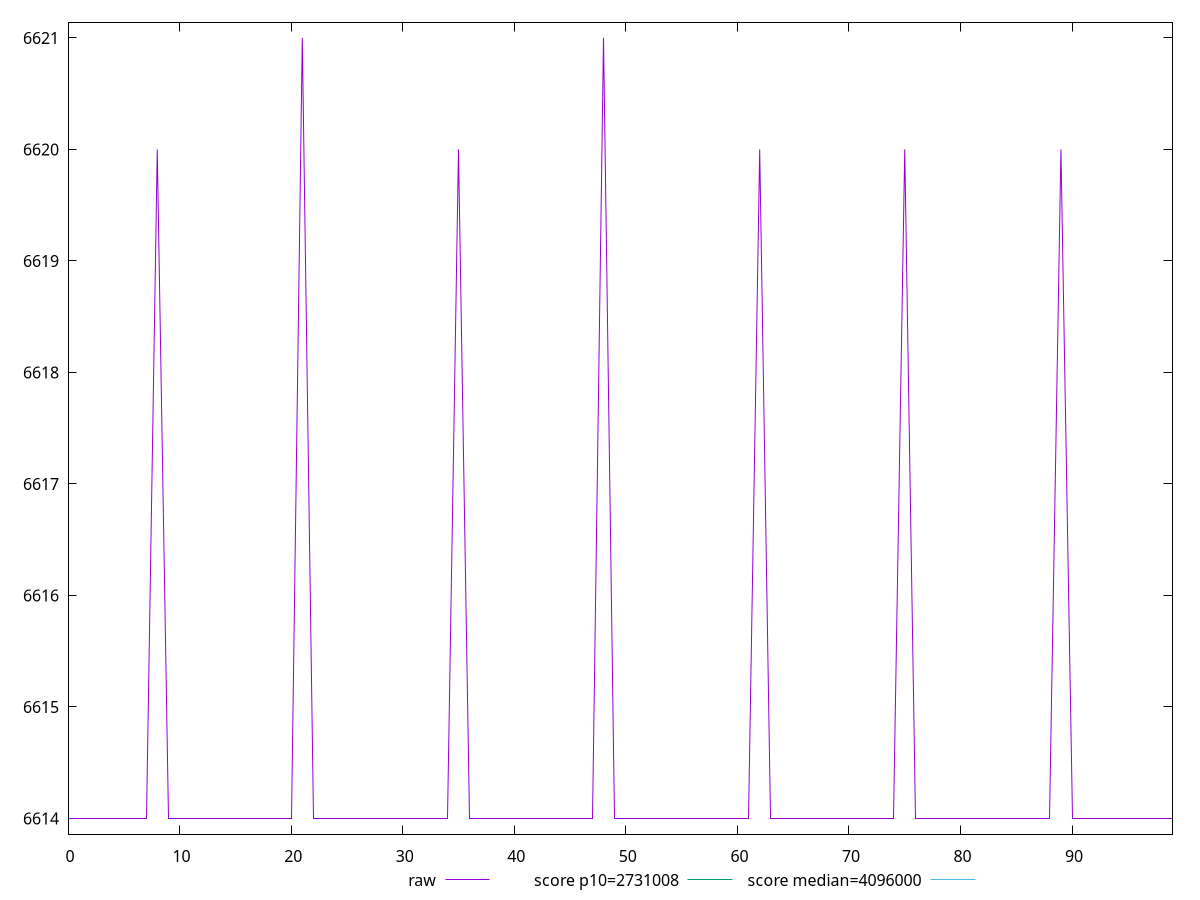 reset

$raw <<EOF
0 6614
1 6614
2 6614
3 6614
4 6614
5 6614
6 6614
7 6614
8 6620
9 6614
10 6614
11 6614
12 6614
13 6614
14 6614
15 6614
16 6614
17 6614
18 6614
19 6614
20 6614
21 6621
22 6614
23 6614
24 6614
25 6614
26 6614
27 6614
28 6614
29 6614
30 6614
31 6614
32 6614
33 6614
34 6614
35 6620
36 6614
37 6614
38 6614
39 6614
40 6614
41 6614
42 6614
43 6614
44 6614
45 6614
46 6614
47 6614
48 6621
49 6614
50 6614
51 6614
52 6614
53 6614
54 6614
55 6614
56 6614
57 6614
58 6614
59 6614
60 6614
61 6614
62 6620
63 6614
64 6614
65 6614
66 6614
67 6614
68 6614
69 6614
70 6614
71 6614
72 6614
73 6614
74 6614
75 6620
76 6614
77 6614
78 6614
79 6614
80 6614
81 6614
82 6614
83 6614
84 6614
85 6614
86 6614
87 6614
88 6614
89 6620
90 6614
91 6614
92 6614
93 6614
94 6614
95 6614
96 6614
97 6614
98 6614
99 6614
EOF

set key outside below
set xrange [0:99]
set yrange [6613.86:6621.14]
set terminal svg size 640, 490 enhanced background rgb 'white'
set output "report_00007_2020-12-11T15:55:29.892Z/total-byte-weight/samples/pages+cached+noexternal+nofonts+nosvg+noimg+nocss+nojs/raw/values.svg"

plot $raw title "raw" with line, \
     2731008 title "score p10=2731008", \
     4096000 title "score median=4096000"

reset
